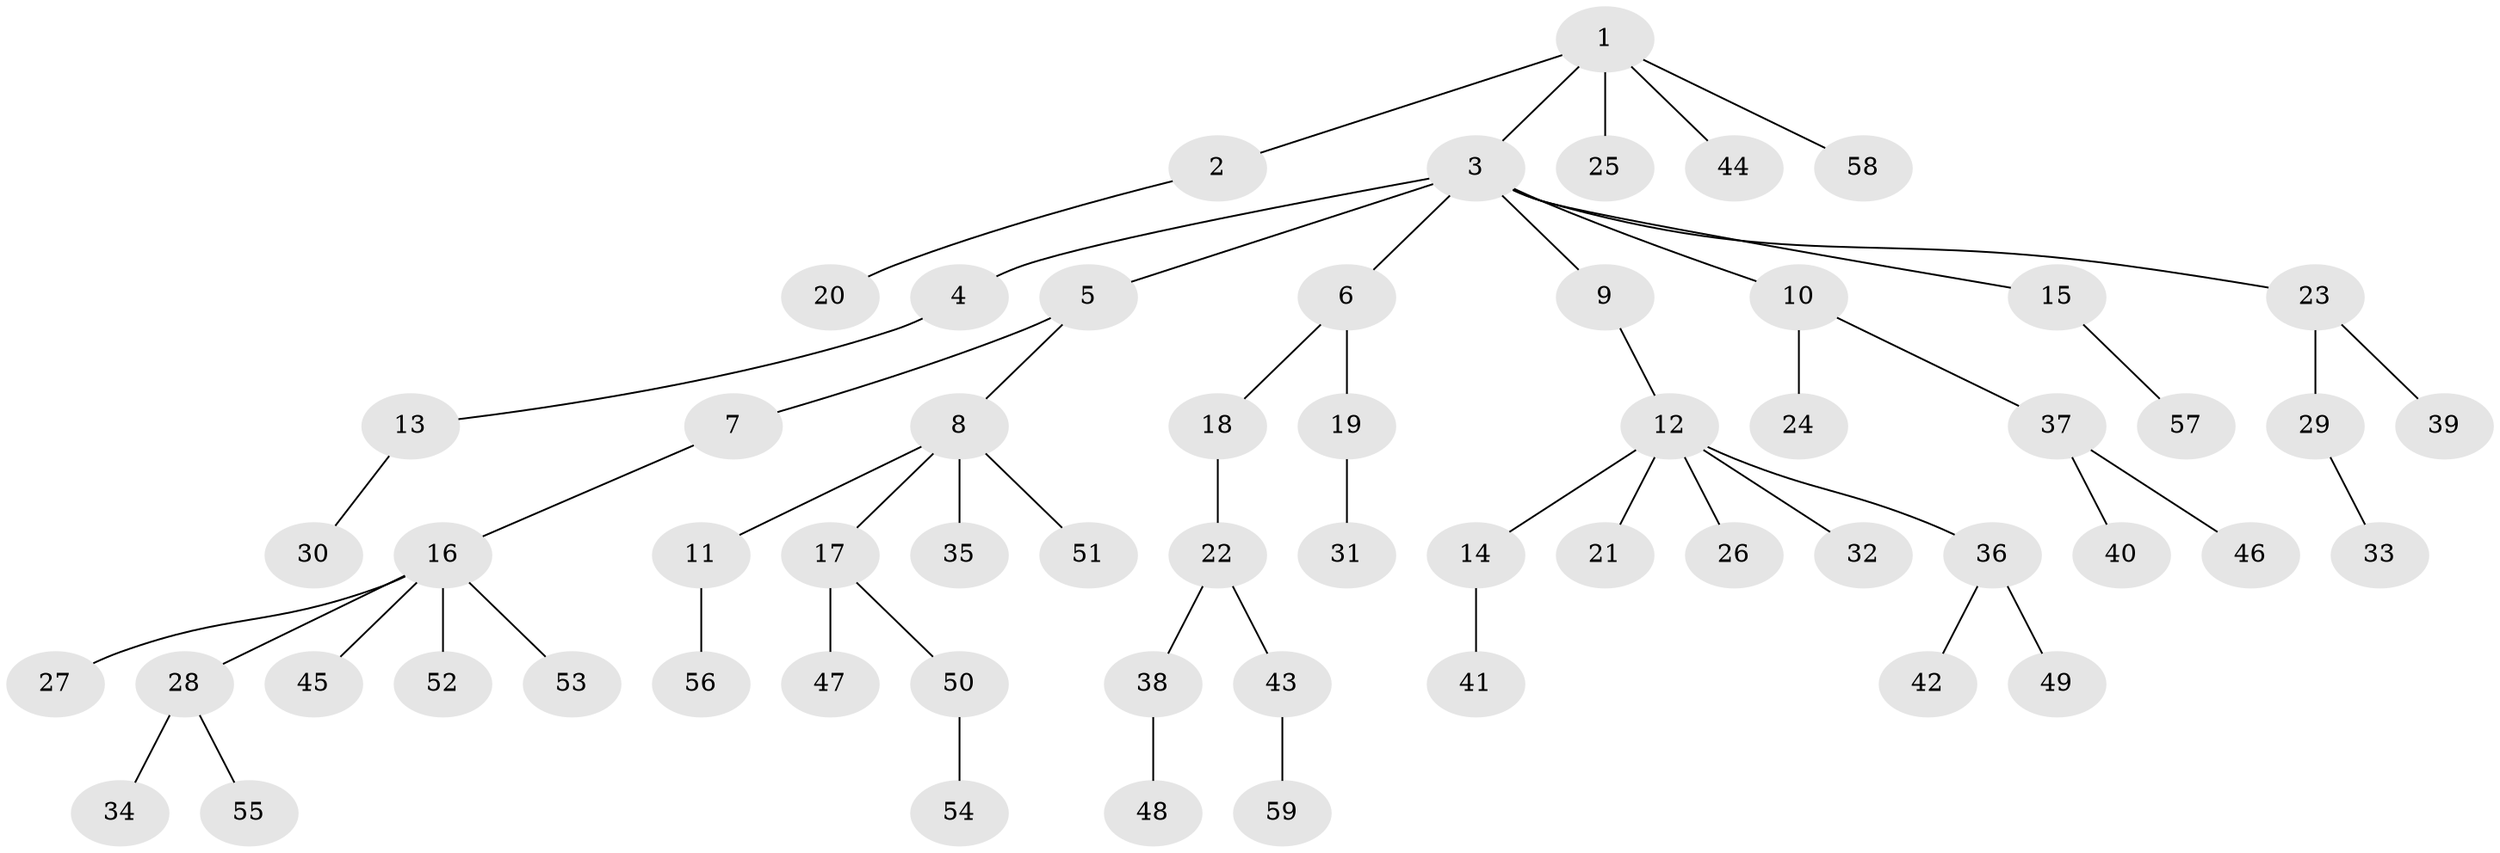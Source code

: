 // Generated by graph-tools (version 1.1) at 2025/53/03/09/25 04:53:38]
// undirected, 59 vertices, 58 edges
graph export_dot {
graph [start="1"]
  node [color=gray90,style=filled];
  1;
  2;
  3;
  4;
  5;
  6;
  7;
  8;
  9;
  10;
  11;
  12;
  13;
  14;
  15;
  16;
  17;
  18;
  19;
  20;
  21;
  22;
  23;
  24;
  25;
  26;
  27;
  28;
  29;
  30;
  31;
  32;
  33;
  34;
  35;
  36;
  37;
  38;
  39;
  40;
  41;
  42;
  43;
  44;
  45;
  46;
  47;
  48;
  49;
  50;
  51;
  52;
  53;
  54;
  55;
  56;
  57;
  58;
  59;
  1 -- 2;
  1 -- 3;
  1 -- 25;
  1 -- 44;
  1 -- 58;
  2 -- 20;
  3 -- 4;
  3 -- 5;
  3 -- 6;
  3 -- 9;
  3 -- 10;
  3 -- 15;
  3 -- 23;
  4 -- 13;
  5 -- 7;
  5 -- 8;
  6 -- 18;
  6 -- 19;
  7 -- 16;
  8 -- 11;
  8 -- 17;
  8 -- 35;
  8 -- 51;
  9 -- 12;
  10 -- 24;
  10 -- 37;
  11 -- 56;
  12 -- 14;
  12 -- 21;
  12 -- 26;
  12 -- 32;
  12 -- 36;
  13 -- 30;
  14 -- 41;
  15 -- 57;
  16 -- 27;
  16 -- 28;
  16 -- 45;
  16 -- 52;
  16 -- 53;
  17 -- 47;
  17 -- 50;
  18 -- 22;
  19 -- 31;
  22 -- 38;
  22 -- 43;
  23 -- 29;
  23 -- 39;
  28 -- 34;
  28 -- 55;
  29 -- 33;
  36 -- 42;
  36 -- 49;
  37 -- 40;
  37 -- 46;
  38 -- 48;
  43 -- 59;
  50 -- 54;
}
